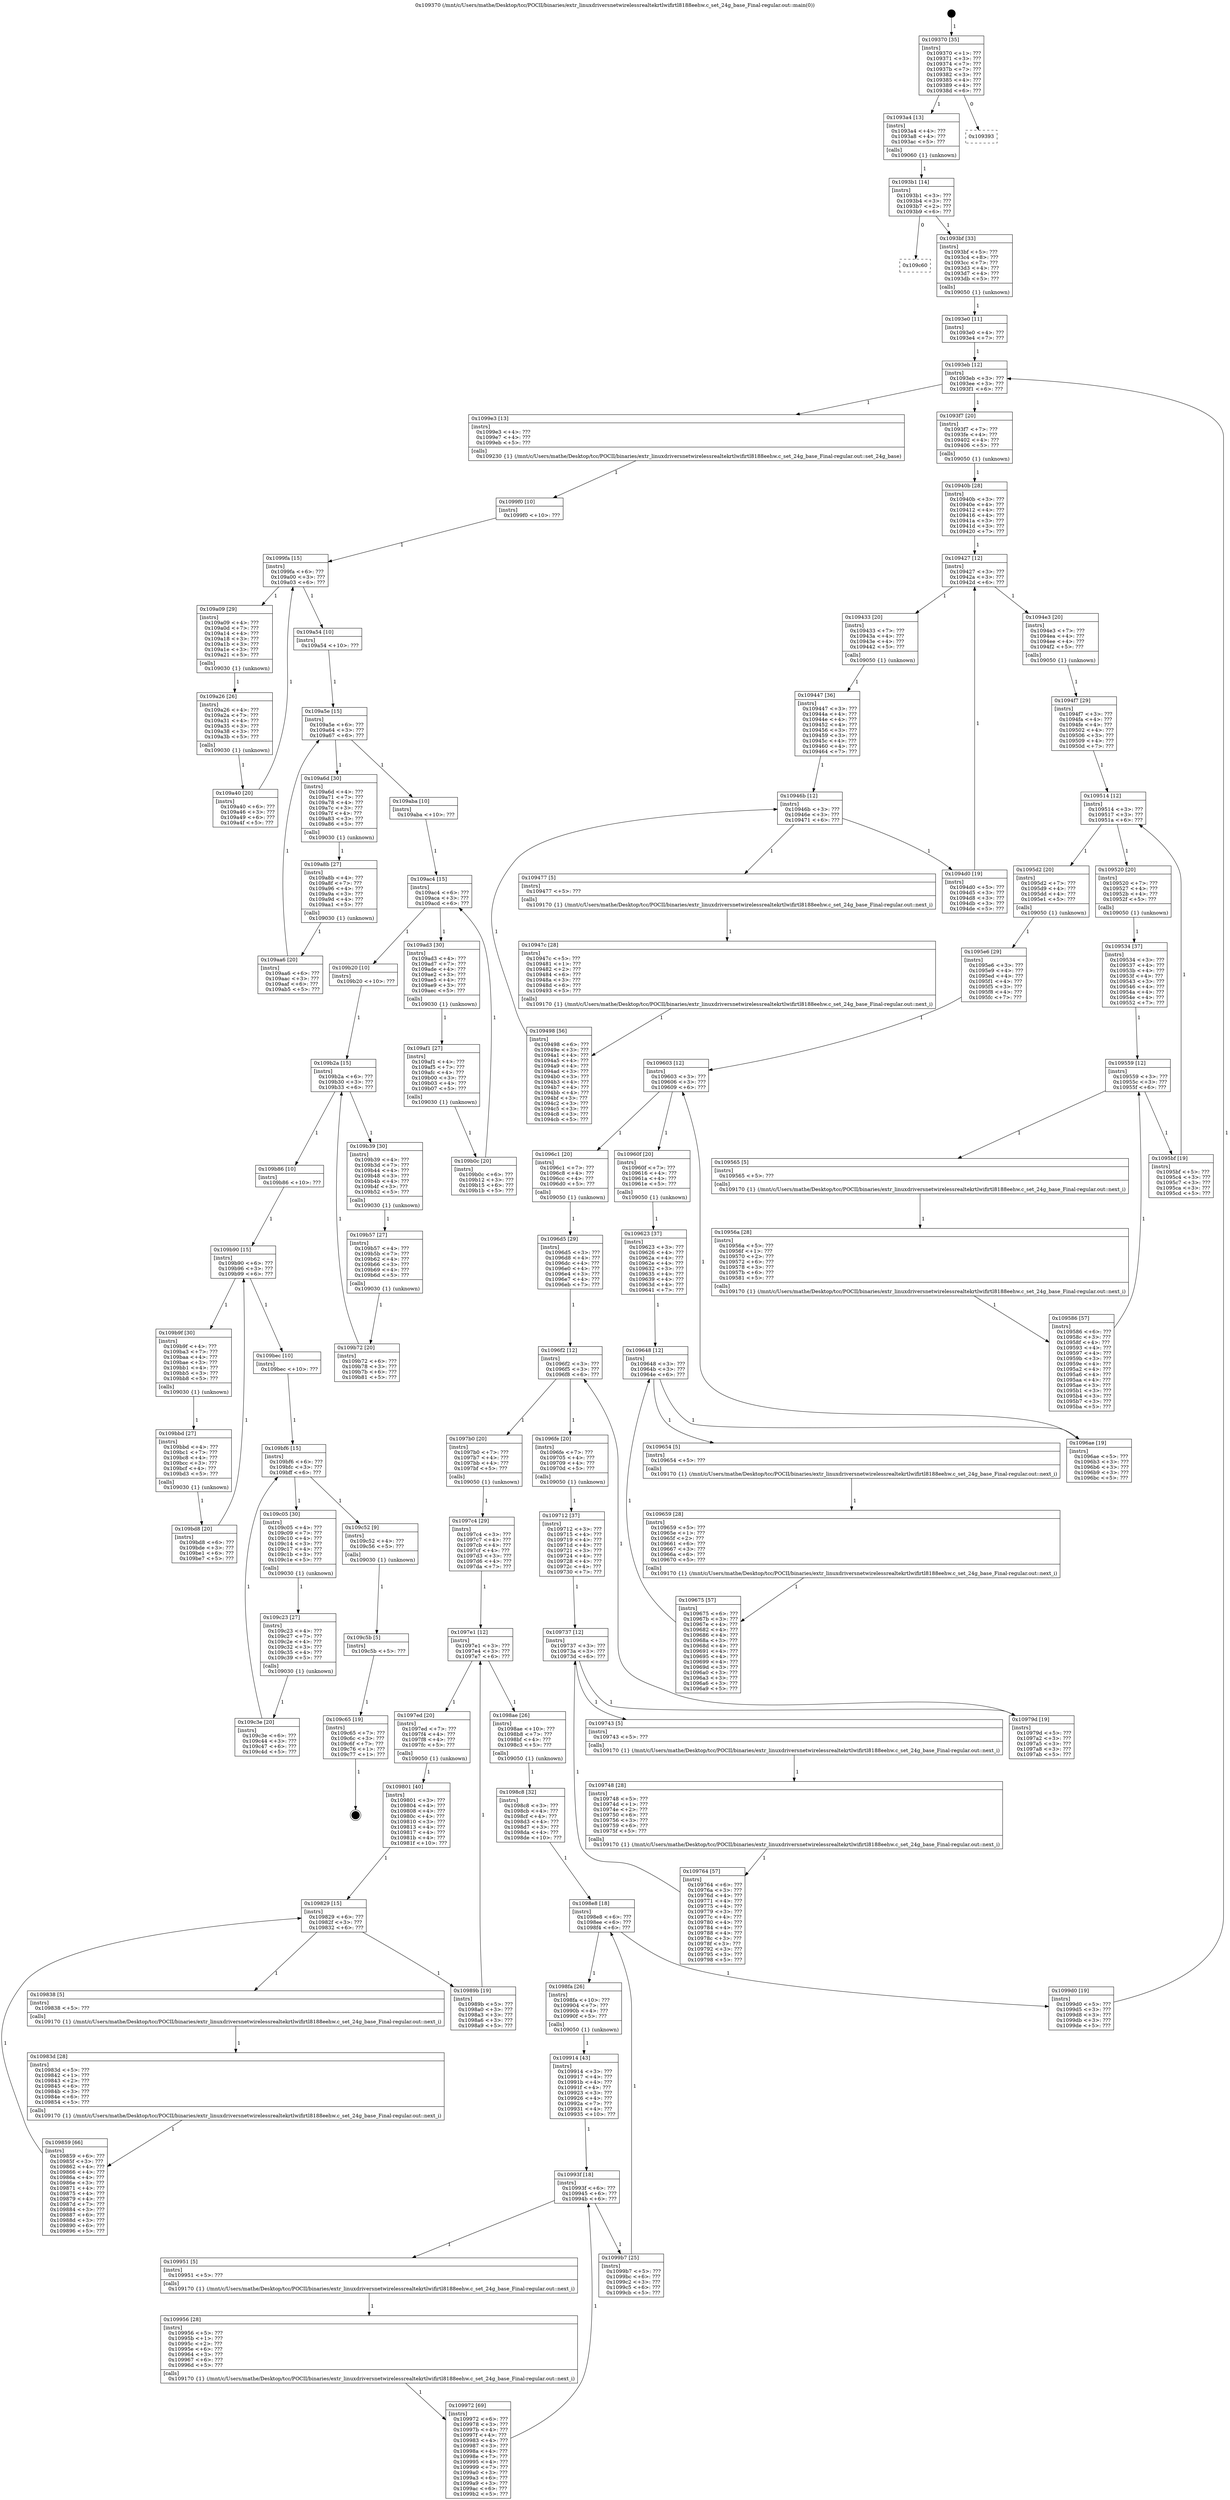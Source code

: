 digraph "0x109370" {
  label = "0x109370 (/mnt/c/Users/mathe/Desktop/tcc/POCII/binaries/extr_linuxdriversnetwirelessrealtekrtlwifirtl8188eehw.c_set_24g_base_Final-regular.out::main(0))"
  labelloc = "t"
  node[shape=record]

  Entry [label="",width=0.3,height=0.3,shape=circle,fillcolor=black,style=filled]
  "0x109370" [label="{
     0x109370 [35]\l
     | [instrs]\l
     &nbsp;&nbsp;0x109370 \<+1\>: ???\l
     &nbsp;&nbsp;0x109371 \<+3\>: ???\l
     &nbsp;&nbsp;0x109374 \<+7\>: ???\l
     &nbsp;&nbsp;0x10937b \<+7\>: ???\l
     &nbsp;&nbsp;0x109382 \<+3\>: ???\l
     &nbsp;&nbsp;0x109385 \<+4\>: ???\l
     &nbsp;&nbsp;0x109389 \<+4\>: ???\l
     &nbsp;&nbsp;0x10938d \<+6\>: ???\l
  }"]
  "0x1093a4" [label="{
     0x1093a4 [13]\l
     | [instrs]\l
     &nbsp;&nbsp;0x1093a4 \<+4\>: ???\l
     &nbsp;&nbsp;0x1093a8 \<+4\>: ???\l
     &nbsp;&nbsp;0x1093ac \<+5\>: ???\l
     | [calls]\l
     &nbsp;&nbsp;0x109060 \{1\} (unknown)\l
  }"]
  "0x109393" [label="{
     0x109393\l
  }", style=dashed]
  "0x1093b1" [label="{
     0x1093b1 [14]\l
     | [instrs]\l
     &nbsp;&nbsp;0x1093b1 \<+3\>: ???\l
     &nbsp;&nbsp;0x1093b4 \<+3\>: ???\l
     &nbsp;&nbsp;0x1093b7 \<+2\>: ???\l
     &nbsp;&nbsp;0x1093b9 \<+6\>: ???\l
  }"]
  "0x109c60" [label="{
     0x109c60\l
  }", style=dashed]
  "0x1093bf" [label="{
     0x1093bf [33]\l
     | [instrs]\l
     &nbsp;&nbsp;0x1093bf \<+5\>: ???\l
     &nbsp;&nbsp;0x1093c4 \<+8\>: ???\l
     &nbsp;&nbsp;0x1093cc \<+7\>: ???\l
     &nbsp;&nbsp;0x1093d3 \<+4\>: ???\l
     &nbsp;&nbsp;0x1093d7 \<+4\>: ???\l
     &nbsp;&nbsp;0x1093db \<+5\>: ???\l
     | [calls]\l
     &nbsp;&nbsp;0x109050 \{1\} (unknown)\l
  }"]
  Exit [label="",width=0.3,height=0.3,shape=circle,fillcolor=black,style=filled,peripheries=2]
  "0x1093eb" [label="{
     0x1093eb [12]\l
     | [instrs]\l
     &nbsp;&nbsp;0x1093eb \<+3\>: ???\l
     &nbsp;&nbsp;0x1093ee \<+3\>: ???\l
     &nbsp;&nbsp;0x1093f1 \<+6\>: ???\l
  }"]
  "0x1099e3" [label="{
     0x1099e3 [13]\l
     | [instrs]\l
     &nbsp;&nbsp;0x1099e3 \<+4\>: ???\l
     &nbsp;&nbsp;0x1099e7 \<+4\>: ???\l
     &nbsp;&nbsp;0x1099eb \<+5\>: ???\l
     | [calls]\l
     &nbsp;&nbsp;0x109230 \{1\} (/mnt/c/Users/mathe/Desktop/tcc/POCII/binaries/extr_linuxdriversnetwirelessrealtekrtlwifirtl8188eehw.c_set_24g_base_Final-regular.out::set_24g_base)\l
  }"]
  "0x1093f7" [label="{
     0x1093f7 [20]\l
     | [instrs]\l
     &nbsp;&nbsp;0x1093f7 \<+7\>: ???\l
     &nbsp;&nbsp;0x1093fe \<+4\>: ???\l
     &nbsp;&nbsp;0x109402 \<+4\>: ???\l
     &nbsp;&nbsp;0x109406 \<+5\>: ???\l
     | [calls]\l
     &nbsp;&nbsp;0x109050 \{1\} (unknown)\l
  }"]
  "0x109427" [label="{
     0x109427 [12]\l
     | [instrs]\l
     &nbsp;&nbsp;0x109427 \<+3\>: ???\l
     &nbsp;&nbsp;0x10942a \<+3\>: ???\l
     &nbsp;&nbsp;0x10942d \<+6\>: ???\l
  }"]
  "0x1094e3" [label="{
     0x1094e3 [20]\l
     | [instrs]\l
     &nbsp;&nbsp;0x1094e3 \<+7\>: ???\l
     &nbsp;&nbsp;0x1094ea \<+4\>: ???\l
     &nbsp;&nbsp;0x1094ee \<+4\>: ???\l
     &nbsp;&nbsp;0x1094f2 \<+5\>: ???\l
     | [calls]\l
     &nbsp;&nbsp;0x109050 \{1\} (unknown)\l
  }"]
  "0x109433" [label="{
     0x109433 [20]\l
     | [instrs]\l
     &nbsp;&nbsp;0x109433 \<+7\>: ???\l
     &nbsp;&nbsp;0x10943a \<+4\>: ???\l
     &nbsp;&nbsp;0x10943e \<+4\>: ???\l
     &nbsp;&nbsp;0x109442 \<+5\>: ???\l
     | [calls]\l
     &nbsp;&nbsp;0x109050 \{1\} (unknown)\l
  }"]
  "0x10946b" [label="{
     0x10946b [12]\l
     | [instrs]\l
     &nbsp;&nbsp;0x10946b \<+3\>: ???\l
     &nbsp;&nbsp;0x10946e \<+3\>: ???\l
     &nbsp;&nbsp;0x109471 \<+6\>: ???\l
  }"]
  "0x1094d0" [label="{
     0x1094d0 [19]\l
     | [instrs]\l
     &nbsp;&nbsp;0x1094d0 \<+5\>: ???\l
     &nbsp;&nbsp;0x1094d5 \<+3\>: ???\l
     &nbsp;&nbsp;0x1094d8 \<+3\>: ???\l
     &nbsp;&nbsp;0x1094db \<+3\>: ???\l
     &nbsp;&nbsp;0x1094de \<+5\>: ???\l
  }"]
  "0x109477" [label="{
     0x109477 [5]\l
     | [instrs]\l
     &nbsp;&nbsp;0x109477 \<+5\>: ???\l
     | [calls]\l
     &nbsp;&nbsp;0x109170 \{1\} (/mnt/c/Users/mathe/Desktop/tcc/POCII/binaries/extr_linuxdriversnetwirelessrealtekrtlwifirtl8188eehw.c_set_24g_base_Final-regular.out::next_i)\l
  }"]
  "0x10947c" [label="{
     0x10947c [28]\l
     | [instrs]\l
     &nbsp;&nbsp;0x10947c \<+5\>: ???\l
     &nbsp;&nbsp;0x109481 \<+1\>: ???\l
     &nbsp;&nbsp;0x109482 \<+2\>: ???\l
     &nbsp;&nbsp;0x109484 \<+6\>: ???\l
     &nbsp;&nbsp;0x10948a \<+3\>: ???\l
     &nbsp;&nbsp;0x10948d \<+6\>: ???\l
     &nbsp;&nbsp;0x109493 \<+5\>: ???\l
     | [calls]\l
     &nbsp;&nbsp;0x109170 \{1\} (/mnt/c/Users/mathe/Desktop/tcc/POCII/binaries/extr_linuxdriversnetwirelessrealtekrtlwifirtl8188eehw.c_set_24g_base_Final-regular.out::next_i)\l
  }"]
  "0x109498" [label="{
     0x109498 [56]\l
     | [instrs]\l
     &nbsp;&nbsp;0x109498 \<+6\>: ???\l
     &nbsp;&nbsp;0x10949e \<+3\>: ???\l
     &nbsp;&nbsp;0x1094a1 \<+4\>: ???\l
     &nbsp;&nbsp;0x1094a5 \<+4\>: ???\l
     &nbsp;&nbsp;0x1094a9 \<+4\>: ???\l
     &nbsp;&nbsp;0x1094ad \<+3\>: ???\l
     &nbsp;&nbsp;0x1094b0 \<+3\>: ???\l
     &nbsp;&nbsp;0x1094b3 \<+4\>: ???\l
     &nbsp;&nbsp;0x1094b7 \<+4\>: ???\l
     &nbsp;&nbsp;0x1094bb \<+4\>: ???\l
     &nbsp;&nbsp;0x1094bf \<+3\>: ???\l
     &nbsp;&nbsp;0x1094c2 \<+3\>: ???\l
     &nbsp;&nbsp;0x1094c5 \<+3\>: ???\l
     &nbsp;&nbsp;0x1094c8 \<+3\>: ???\l
     &nbsp;&nbsp;0x1094cb \<+5\>: ???\l
  }"]
  "0x109447" [label="{
     0x109447 [36]\l
     | [instrs]\l
     &nbsp;&nbsp;0x109447 \<+3\>: ???\l
     &nbsp;&nbsp;0x10944a \<+4\>: ???\l
     &nbsp;&nbsp;0x10944e \<+4\>: ???\l
     &nbsp;&nbsp;0x109452 \<+4\>: ???\l
     &nbsp;&nbsp;0x109456 \<+3\>: ???\l
     &nbsp;&nbsp;0x109459 \<+3\>: ???\l
     &nbsp;&nbsp;0x10945c \<+4\>: ???\l
     &nbsp;&nbsp;0x109460 \<+4\>: ???\l
     &nbsp;&nbsp;0x109464 \<+7\>: ???\l
  }"]
  "0x109c65" [label="{
     0x109c65 [19]\l
     | [instrs]\l
     &nbsp;&nbsp;0x109c65 \<+7\>: ???\l
     &nbsp;&nbsp;0x109c6c \<+3\>: ???\l
     &nbsp;&nbsp;0x109c6f \<+7\>: ???\l
     &nbsp;&nbsp;0x109c76 \<+1\>: ???\l
     &nbsp;&nbsp;0x109c77 \<+1\>: ???\l
  }"]
  "0x10940b" [label="{
     0x10940b [28]\l
     | [instrs]\l
     &nbsp;&nbsp;0x10940b \<+3\>: ???\l
     &nbsp;&nbsp;0x10940e \<+4\>: ???\l
     &nbsp;&nbsp;0x109412 \<+4\>: ???\l
     &nbsp;&nbsp;0x109416 \<+4\>: ???\l
     &nbsp;&nbsp;0x10941a \<+3\>: ???\l
     &nbsp;&nbsp;0x10941d \<+3\>: ???\l
     &nbsp;&nbsp;0x109420 \<+7\>: ???\l
  }"]
  "0x109514" [label="{
     0x109514 [12]\l
     | [instrs]\l
     &nbsp;&nbsp;0x109514 \<+3\>: ???\l
     &nbsp;&nbsp;0x109517 \<+3\>: ???\l
     &nbsp;&nbsp;0x10951a \<+6\>: ???\l
  }"]
  "0x1095d2" [label="{
     0x1095d2 [20]\l
     | [instrs]\l
     &nbsp;&nbsp;0x1095d2 \<+7\>: ???\l
     &nbsp;&nbsp;0x1095d9 \<+4\>: ???\l
     &nbsp;&nbsp;0x1095dd \<+4\>: ???\l
     &nbsp;&nbsp;0x1095e1 \<+5\>: ???\l
     | [calls]\l
     &nbsp;&nbsp;0x109050 \{1\} (unknown)\l
  }"]
  "0x109520" [label="{
     0x109520 [20]\l
     | [instrs]\l
     &nbsp;&nbsp;0x109520 \<+7\>: ???\l
     &nbsp;&nbsp;0x109527 \<+4\>: ???\l
     &nbsp;&nbsp;0x10952b \<+4\>: ???\l
     &nbsp;&nbsp;0x10952f \<+5\>: ???\l
     | [calls]\l
     &nbsp;&nbsp;0x109050 \{1\} (unknown)\l
  }"]
  "0x109559" [label="{
     0x109559 [12]\l
     | [instrs]\l
     &nbsp;&nbsp;0x109559 \<+3\>: ???\l
     &nbsp;&nbsp;0x10955c \<+3\>: ???\l
     &nbsp;&nbsp;0x10955f \<+6\>: ???\l
  }"]
  "0x1095bf" [label="{
     0x1095bf [19]\l
     | [instrs]\l
     &nbsp;&nbsp;0x1095bf \<+5\>: ???\l
     &nbsp;&nbsp;0x1095c4 \<+3\>: ???\l
     &nbsp;&nbsp;0x1095c7 \<+3\>: ???\l
     &nbsp;&nbsp;0x1095ca \<+3\>: ???\l
     &nbsp;&nbsp;0x1095cd \<+5\>: ???\l
  }"]
  "0x109565" [label="{
     0x109565 [5]\l
     | [instrs]\l
     &nbsp;&nbsp;0x109565 \<+5\>: ???\l
     | [calls]\l
     &nbsp;&nbsp;0x109170 \{1\} (/mnt/c/Users/mathe/Desktop/tcc/POCII/binaries/extr_linuxdriversnetwirelessrealtekrtlwifirtl8188eehw.c_set_24g_base_Final-regular.out::next_i)\l
  }"]
  "0x10956a" [label="{
     0x10956a [28]\l
     | [instrs]\l
     &nbsp;&nbsp;0x10956a \<+5\>: ???\l
     &nbsp;&nbsp;0x10956f \<+1\>: ???\l
     &nbsp;&nbsp;0x109570 \<+2\>: ???\l
     &nbsp;&nbsp;0x109572 \<+6\>: ???\l
     &nbsp;&nbsp;0x109578 \<+3\>: ???\l
     &nbsp;&nbsp;0x10957b \<+6\>: ???\l
     &nbsp;&nbsp;0x109581 \<+5\>: ???\l
     | [calls]\l
     &nbsp;&nbsp;0x109170 \{1\} (/mnt/c/Users/mathe/Desktop/tcc/POCII/binaries/extr_linuxdriversnetwirelessrealtekrtlwifirtl8188eehw.c_set_24g_base_Final-regular.out::next_i)\l
  }"]
  "0x109586" [label="{
     0x109586 [57]\l
     | [instrs]\l
     &nbsp;&nbsp;0x109586 \<+6\>: ???\l
     &nbsp;&nbsp;0x10958c \<+3\>: ???\l
     &nbsp;&nbsp;0x10958f \<+4\>: ???\l
     &nbsp;&nbsp;0x109593 \<+4\>: ???\l
     &nbsp;&nbsp;0x109597 \<+4\>: ???\l
     &nbsp;&nbsp;0x10959b \<+3\>: ???\l
     &nbsp;&nbsp;0x10959e \<+4\>: ???\l
     &nbsp;&nbsp;0x1095a2 \<+4\>: ???\l
     &nbsp;&nbsp;0x1095a6 \<+4\>: ???\l
     &nbsp;&nbsp;0x1095aa \<+4\>: ???\l
     &nbsp;&nbsp;0x1095ae \<+3\>: ???\l
     &nbsp;&nbsp;0x1095b1 \<+3\>: ???\l
     &nbsp;&nbsp;0x1095b4 \<+3\>: ???\l
     &nbsp;&nbsp;0x1095b7 \<+3\>: ???\l
     &nbsp;&nbsp;0x1095ba \<+5\>: ???\l
  }"]
  "0x109534" [label="{
     0x109534 [37]\l
     | [instrs]\l
     &nbsp;&nbsp;0x109534 \<+3\>: ???\l
     &nbsp;&nbsp;0x109537 \<+4\>: ???\l
     &nbsp;&nbsp;0x10953b \<+4\>: ???\l
     &nbsp;&nbsp;0x10953f \<+4\>: ???\l
     &nbsp;&nbsp;0x109543 \<+3\>: ???\l
     &nbsp;&nbsp;0x109546 \<+4\>: ???\l
     &nbsp;&nbsp;0x10954a \<+4\>: ???\l
     &nbsp;&nbsp;0x10954e \<+4\>: ???\l
     &nbsp;&nbsp;0x109552 \<+7\>: ???\l
  }"]
  "0x109c5b" [label="{
     0x109c5b [5]\l
     | [instrs]\l
     &nbsp;&nbsp;0x109c5b \<+5\>: ???\l
  }"]
  "0x1094f7" [label="{
     0x1094f7 [29]\l
     | [instrs]\l
     &nbsp;&nbsp;0x1094f7 \<+3\>: ???\l
     &nbsp;&nbsp;0x1094fa \<+4\>: ???\l
     &nbsp;&nbsp;0x1094fe \<+4\>: ???\l
     &nbsp;&nbsp;0x109502 \<+4\>: ???\l
     &nbsp;&nbsp;0x109506 \<+3\>: ???\l
     &nbsp;&nbsp;0x109509 \<+4\>: ???\l
     &nbsp;&nbsp;0x10950d \<+7\>: ???\l
  }"]
  "0x109603" [label="{
     0x109603 [12]\l
     | [instrs]\l
     &nbsp;&nbsp;0x109603 \<+3\>: ???\l
     &nbsp;&nbsp;0x109606 \<+3\>: ???\l
     &nbsp;&nbsp;0x109609 \<+6\>: ???\l
  }"]
  "0x1096c1" [label="{
     0x1096c1 [20]\l
     | [instrs]\l
     &nbsp;&nbsp;0x1096c1 \<+7\>: ???\l
     &nbsp;&nbsp;0x1096c8 \<+4\>: ???\l
     &nbsp;&nbsp;0x1096cc \<+4\>: ???\l
     &nbsp;&nbsp;0x1096d0 \<+5\>: ???\l
     | [calls]\l
     &nbsp;&nbsp;0x109050 \{1\} (unknown)\l
  }"]
  "0x10960f" [label="{
     0x10960f [20]\l
     | [instrs]\l
     &nbsp;&nbsp;0x10960f \<+7\>: ???\l
     &nbsp;&nbsp;0x109616 \<+4\>: ???\l
     &nbsp;&nbsp;0x10961a \<+4\>: ???\l
     &nbsp;&nbsp;0x10961e \<+5\>: ???\l
     | [calls]\l
     &nbsp;&nbsp;0x109050 \{1\} (unknown)\l
  }"]
  "0x109648" [label="{
     0x109648 [12]\l
     | [instrs]\l
     &nbsp;&nbsp;0x109648 \<+3\>: ???\l
     &nbsp;&nbsp;0x10964b \<+3\>: ???\l
     &nbsp;&nbsp;0x10964e \<+6\>: ???\l
  }"]
  "0x1096ae" [label="{
     0x1096ae [19]\l
     | [instrs]\l
     &nbsp;&nbsp;0x1096ae \<+5\>: ???\l
     &nbsp;&nbsp;0x1096b3 \<+3\>: ???\l
     &nbsp;&nbsp;0x1096b6 \<+3\>: ???\l
     &nbsp;&nbsp;0x1096b9 \<+3\>: ???\l
     &nbsp;&nbsp;0x1096bc \<+5\>: ???\l
  }"]
  "0x109654" [label="{
     0x109654 [5]\l
     | [instrs]\l
     &nbsp;&nbsp;0x109654 \<+5\>: ???\l
     | [calls]\l
     &nbsp;&nbsp;0x109170 \{1\} (/mnt/c/Users/mathe/Desktop/tcc/POCII/binaries/extr_linuxdriversnetwirelessrealtekrtlwifirtl8188eehw.c_set_24g_base_Final-regular.out::next_i)\l
  }"]
  "0x109659" [label="{
     0x109659 [28]\l
     | [instrs]\l
     &nbsp;&nbsp;0x109659 \<+5\>: ???\l
     &nbsp;&nbsp;0x10965e \<+1\>: ???\l
     &nbsp;&nbsp;0x10965f \<+2\>: ???\l
     &nbsp;&nbsp;0x109661 \<+6\>: ???\l
     &nbsp;&nbsp;0x109667 \<+3\>: ???\l
     &nbsp;&nbsp;0x10966a \<+6\>: ???\l
     &nbsp;&nbsp;0x109670 \<+5\>: ???\l
     | [calls]\l
     &nbsp;&nbsp;0x109170 \{1\} (/mnt/c/Users/mathe/Desktop/tcc/POCII/binaries/extr_linuxdriversnetwirelessrealtekrtlwifirtl8188eehw.c_set_24g_base_Final-regular.out::next_i)\l
  }"]
  "0x109675" [label="{
     0x109675 [57]\l
     | [instrs]\l
     &nbsp;&nbsp;0x109675 \<+6\>: ???\l
     &nbsp;&nbsp;0x10967b \<+3\>: ???\l
     &nbsp;&nbsp;0x10967e \<+4\>: ???\l
     &nbsp;&nbsp;0x109682 \<+4\>: ???\l
     &nbsp;&nbsp;0x109686 \<+4\>: ???\l
     &nbsp;&nbsp;0x10968a \<+3\>: ???\l
     &nbsp;&nbsp;0x10968d \<+4\>: ???\l
     &nbsp;&nbsp;0x109691 \<+4\>: ???\l
     &nbsp;&nbsp;0x109695 \<+4\>: ???\l
     &nbsp;&nbsp;0x109699 \<+4\>: ???\l
     &nbsp;&nbsp;0x10969d \<+3\>: ???\l
     &nbsp;&nbsp;0x1096a0 \<+3\>: ???\l
     &nbsp;&nbsp;0x1096a3 \<+3\>: ???\l
     &nbsp;&nbsp;0x1096a6 \<+3\>: ???\l
     &nbsp;&nbsp;0x1096a9 \<+5\>: ???\l
  }"]
  "0x109623" [label="{
     0x109623 [37]\l
     | [instrs]\l
     &nbsp;&nbsp;0x109623 \<+3\>: ???\l
     &nbsp;&nbsp;0x109626 \<+4\>: ???\l
     &nbsp;&nbsp;0x10962a \<+4\>: ???\l
     &nbsp;&nbsp;0x10962e \<+4\>: ???\l
     &nbsp;&nbsp;0x109632 \<+3\>: ???\l
     &nbsp;&nbsp;0x109635 \<+4\>: ???\l
     &nbsp;&nbsp;0x109639 \<+4\>: ???\l
     &nbsp;&nbsp;0x10963d \<+4\>: ???\l
     &nbsp;&nbsp;0x109641 \<+7\>: ???\l
  }"]
  "0x109bec" [label="{
     0x109bec [10]\l
     | [instrs]\l
     &nbsp;&nbsp;0x109bec \<+10\>: ???\l
  }"]
  "0x1095e6" [label="{
     0x1095e6 [29]\l
     | [instrs]\l
     &nbsp;&nbsp;0x1095e6 \<+3\>: ???\l
     &nbsp;&nbsp;0x1095e9 \<+4\>: ???\l
     &nbsp;&nbsp;0x1095ed \<+4\>: ???\l
     &nbsp;&nbsp;0x1095f1 \<+4\>: ???\l
     &nbsp;&nbsp;0x1095f5 \<+3\>: ???\l
     &nbsp;&nbsp;0x1095f8 \<+4\>: ???\l
     &nbsp;&nbsp;0x1095fc \<+7\>: ???\l
  }"]
  "0x1096f2" [label="{
     0x1096f2 [12]\l
     | [instrs]\l
     &nbsp;&nbsp;0x1096f2 \<+3\>: ???\l
     &nbsp;&nbsp;0x1096f5 \<+3\>: ???\l
     &nbsp;&nbsp;0x1096f8 \<+6\>: ???\l
  }"]
  "0x1097b0" [label="{
     0x1097b0 [20]\l
     | [instrs]\l
     &nbsp;&nbsp;0x1097b0 \<+7\>: ???\l
     &nbsp;&nbsp;0x1097b7 \<+4\>: ???\l
     &nbsp;&nbsp;0x1097bb \<+4\>: ???\l
     &nbsp;&nbsp;0x1097bf \<+5\>: ???\l
     | [calls]\l
     &nbsp;&nbsp;0x109050 \{1\} (unknown)\l
  }"]
  "0x1096fe" [label="{
     0x1096fe [20]\l
     | [instrs]\l
     &nbsp;&nbsp;0x1096fe \<+7\>: ???\l
     &nbsp;&nbsp;0x109705 \<+4\>: ???\l
     &nbsp;&nbsp;0x109709 \<+4\>: ???\l
     &nbsp;&nbsp;0x10970d \<+5\>: ???\l
     | [calls]\l
     &nbsp;&nbsp;0x109050 \{1\} (unknown)\l
  }"]
  "0x109737" [label="{
     0x109737 [12]\l
     | [instrs]\l
     &nbsp;&nbsp;0x109737 \<+3\>: ???\l
     &nbsp;&nbsp;0x10973a \<+3\>: ???\l
     &nbsp;&nbsp;0x10973d \<+6\>: ???\l
  }"]
  "0x10979d" [label="{
     0x10979d [19]\l
     | [instrs]\l
     &nbsp;&nbsp;0x10979d \<+5\>: ???\l
     &nbsp;&nbsp;0x1097a2 \<+3\>: ???\l
     &nbsp;&nbsp;0x1097a5 \<+3\>: ???\l
     &nbsp;&nbsp;0x1097a8 \<+3\>: ???\l
     &nbsp;&nbsp;0x1097ab \<+5\>: ???\l
  }"]
  "0x109743" [label="{
     0x109743 [5]\l
     | [instrs]\l
     &nbsp;&nbsp;0x109743 \<+5\>: ???\l
     | [calls]\l
     &nbsp;&nbsp;0x109170 \{1\} (/mnt/c/Users/mathe/Desktop/tcc/POCII/binaries/extr_linuxdriversnetwirelessrealtekrtlwifirtl8188eehw.c_set_24g_base_Final-regular.out::next_i)\l
  }"]
  "0x109748" [label="{
     0x109748 [28]\l
     | [instrs]\l
     &nbsp;&nbsp;0x109748 \<+5\>: ???\l
     &nbsp;&nbsp;0x10974d \<+1\>: ???\l
     &nbsp;&nbsp;0x10974e \<+2\>: ???\l
     &nbsp;&nbsp;0x109750 \<+6\>: ???\l
     &nbsp;&nbsp;0x109756 \<+3\>: ???\l
     &nbsp;&nbsp;0x109759 \<+6\>: ???\l
     &nbsp;&nbsp;0x10975f \<+5\>: ???\l
     | [calls]\l
     &nbsp;&nbsp;0x109170 \{1\} (/mnt/c/Users/mathe/Desktop/tcc/POCII/binaries/extr_linuxdriversnetwirelessrealtekrtlwifirtl8188eehw.c_set_24g_base_Final-regular.out::next_i)\l
  }"]
  "0x109764" [label="{
     0x109764 [57]\l
     | [instrs]\l
     &nbsp;&nbsp;0x109764 \<+6\>: ???\l
     &nbsp;&nbsp;0x10976a \<+3\>: ???\l
     &nbsp;&nbsp;0x10976d \<+4\>: ???\l
     &nbsp;&nbsp;0x109771 \<+4\>: ???\l
     &nbsp;&nbsp;0x109775 \<+4\>: ???\l
     &nbsp;&nbsp;0x109779 \<+3\>: ???\l
     &nbsp;&nbsp;0x10977c \<+4\>: ???\l
     &nbsp;&nbsp;0x109780 \<+4\>: ???\l
     &nbsp;&nbsp;0x109784 \<+4\>: ???\l
     &nbsp;&nbsp;0x109788 \<+4\>: ???\l
     &nbsp;&nbsp;0x10978c \<+3\>: ???\l
     &nbsp;&nbsp;0x10978f \<+3\>: ???\l
     &nbsp;&nbsp;0x109792 \<+3\>: ???\l
     &nbsp;&nbsp;0x109795 \<+3\>: ???\l
     &nbsp;&nbsp;0x109798 \<+5\>: ???\l
  }"]
  "0x109712" [label="{
     0x109712 [37]\l
     | [instrs]\l
     &nbsp;&nbsp;0x109712 \<+3\>: ???\l
     &nbsp;&nbsp;0x109715 \<+4\>: ???\l
     &nbsp;&nbsp;0x109719 \<+4\>: ???\l
     &nbsp;&nbsp;0x10971d \<+4\>: ???\l
     &nbsp;&nbsp;0x109721 \<+3\>: ???\l
     &nbsp;&nbsp;0x109724 \<+4\>: ???\l
     &nbsp;&nbsp;0x109728 \<+4\>: ???\l
     &nbsp;&nbsp;0x10972c \<+4\>: ???\l
     &nbsp;&nbsp;0x109730 \<+7\>: ???\l
  }"]
  "0x109c3e" [label="{
     0x109c3e [20]\l
     | [instrs]\l
     &nbsp;&nbsp;0x109c3e \<+6\>: ???\l
     &nbsp;&nbsp;0x109c44 \<+3\>: ???\l
     &nbsp;&nbsp;0x109c47 \<+6\>: ???\l
     &nbsp;&nbsp;0x109c4d \<+5\>: ???\l
  }"]
  "0x1096d5" [label="{
     0x1096d5 [29]\l
     | [instrs]\l
     &nbsp;&nbsp;0x1096d5 \<+3\>: ???\l
     &nbsp;&nbsp;0x1096d8 \<+4\>: ???\l
     &nbsp;&nbsp;0x1096dc \<+4\>: ???\l
     &nbsp;&nbsp;0x1096e0 \<+4\>: ???\l
     &nbsp;&nbsp;0x1096e4 \<+3\>: ???\l
     &nbsp;&nbsp;0x1096e7 \<+4\>: ???\l
     &nbsp;&nbsp;0x1096eb \<+7\>: ???\l
  }"]
  "0x1097e1" [label="{
     0x1097e1 [12]\l
     | [instrs]\l
     &nbsp;&nbsp;0x1097e1 \<+3\>: ???\l
     &nbsp;&nbsp;0x1097e4 \<+3\>: ???\l
     &nbsp;&nbsp;0x1097e7 \<+6\>: ???\l
  }"]
  "0x1098ae" [label="{
     0x1098ae [26]\l
     | [instrs]\l
     &nbsp;&nbsp;0x1098ae \<+10\>: ???\l
     &nbsp;&nbsp;0x1098b8 \<+7\>: ???\l
     &nbsp;&nbsp;0x1098bf \<+4\>: ???\l
     &nbsp;&nbsp;0x1098c3 \<+5\>: ???\l
     | [calls]\l
     &nbsp;&nbsp;0x109050 \{1\} (unknown)\l
  }"]
  "0x1097ed" [label="{
     0x1097ed [20]\l
     | [instrs]\l
     &nbsp;&nbsp;0x1097ed \<+7\>: ???\l
     &nbsp;&nbsp;0x1097f4 \<+4\>: ???\l
     &nbsp;&nbsp;0x1097f8 \<+4\>: ???\l
     &nbsp;&nbsp;0x1097fc \<+5\>: ???\l
     | [calls]\l
     &nbsp;&nbsp;0x109050 \{1\} (unknown)\l
  }"]
  "0x109829" [label="{
     0x109829 [15]\l
     | [instrs]\l
     &nbsp;&nbsp;0x109829 \<+6\>: ???\l
     &nbsp;&nbsp;0x10982f \<+3\>: ???\l
     &nbsp;&nbsp;0x109832 \<+6\>: ???\l
  }"]
  "0x10989b" [label="{
     0x10989b [19]\l
     | [instrs]\l
     &nbsp;&nbsp;0x10989b \<+5\>: ???\l
     &nbsp;&nbsp;0x1098a0 \<+3\>: ???\l
     &nbsp;&nbsp;0x1098a3 \<+3\>: ???\l
     &nbsp;&nbsp;0x1098a6 \<+3\>: ???\l
     &nbsp;&nbsp;0x1098a9 \<+5\>: ???\l
  }"]
  "0x109838" [label="{
     0x109838 [5]\l
     | [instrs]\l
     &nbsp;&nbsp;0x109838 \<+5\>: ???\l
     | [calls]\l
     &nbsp;&nbsp;0x109170 \{1\} (/mnt/c/Users/mathe/Desktop/tcc/POCII/binaries/extr_linuxdriversnetwirelessrealtekrtlwifirtl8188eehw.c_set_24g_base_Final-regular.out::next_i)\l
  }"]
  "0x10983d" [label="{
     0x10983d [28]\l
     | [instrs]\l
     &nbsp;&nbsp;0x10983d \<+5\>: ???\l
     &nbsp;&nbsp;0x109842 \<+1\>: ???\l
     &nbsp;&nbsp;0x109843 \<+2\>: ???\l
     &nbsp;&nbsp;0x109845 \<+6\>: ???\l
     &nbsp;&nbsp;0x10984b \<+3\>: ???\l
     &nbsp;&nbsp;0x10984e \<+6\>: ???\l
     &nbsp;&nbsp;0x109854 \<+5\>: ???\l
     | [calls]\l
     &nbsp;&nbsp;0x109170 \{1\} (/mnt/c/Users/mathe/Desktop/tcc/POCII/binaries/extr_linuxdriversnetwirelessrealtekrtlwifirtl8188eehw.c_set_24g_base_Final-regular.out::next_i)\l
  }"]
  "0x109859" [label="{
     0x109859 [66]\l
     | [instrs]\l
     &nbsp;&nbsp;0x109859 \<+6\>: ???\l
     &nbsp;&nbsp;0x10985f \<+3\>: ???\l
     &nbsp;&nbsp;0x109862 \<+4\>: ???\l
     &nbsp;&nbsp;0x109866 \<+4\>: ???\l
     &nbsp;&nbsp;0x10986a \<+4\>: ???\l
     &nbsp;&nbsp;0x10986e \<+3\>: ???\l
     &nbsp;&nbsp;0x109871 \<+4\>: ???\l
     &nbsp;&nbsp;0x109875 \<+4\>: ???\l
     &nbsp;&nbsp;0x109879 \<+4\>: ???\l
     &nbsp;&nbsp;0x10987d \<+7\>: ???\l
     &nbsp;&nbsp;0x109884 \<+3\>: ???\l
     &nbsp;&nbsp;0x109887 \<+6\>: ???\l
     &nbsp;&nbsp;0x10988d \<+3\>: ???\l
     &nbsp;&nbsp;0x109890 \<+6\>: ???\l
     &nbsp;&nbsp;0x109896 \<+5\>: ???\l
  }"]
  "0x109801" [label="{
     0x109801 [40]\l
     | [instrs]\l
     &nbsp;&nbsp;0x109801 \<+3\>: ???\l
     &nbsp;&nbsp;0x109804 \<+4\>: ???\l
     &nbsp;&nbsp;0x109808 \<+4\>: ???\l
     &nbsp;&nbsp;0x10980c \<+4\>: ???\l
     &nbsp;&nbsp;0x109810 \<+3\>: ???\l
     &nbsp;&nbsp;0x109813 \<+4\>: ???\l
     &nbsp;&nbsp;0x109817 \<+4\>: ???\l
     &nbsp;&nbsp;0x10981b \<+4\>: ???\l
     &nbsp;&nbsp;0x10981f \<+10\>: ???\l
  }"]
  "0x109c23" [label="{
     0x109c23 [27]\l
     | [instrs]\l
     &nbsp;&nbsp;0x109c23 \<+4\>: ???\l
     &nbsp;&nbsp;0x109c27 \<+7\>: ???\l
     &nbsp;&nbsp;0x109c2e \<+4\>: ???\l
     &nbsp;&nbsp;0x109c32 \<+3\>: ???\l
     &nbsp;&nbsp;0x109c35 \<+4\>: ???\l
     &nbsp;&nbsp;0x109c39 \<+5\>: ???\l
     | [calls]\l
     &nbsp;&nbsp;0x109030 \{1\} (unknown)\l
  }"]
  "0x1097c4" [label="{
     0x1097c4 [29]\l
     | [instrs]\l
     &nbsp;&nbsp;0x1097c4 \<+3\>: ???\l
     &nbsp;&nbsp;0x1097c7 \<+4\>: ???\l
     &nbsp;&nbsp;0x1097cb \<+4\>: ???\l
     &nbsp;&nbsp;0x1097cf \<+4\>: ???\l
     &nbsp;&nbsp;0x1097d3 \<+3\>: ???\l
     &nbsp;&nbsp;0x1097d6 \<+4\>: ???\l
     &nbsp;&nbsp;0x1097da \<+7\>: ???\l
  }"]
  "0x1098e8" [label="{
     0x1098e8 [18]\l
     | [instrs]\l
     &nbsp;&nbsp;0x1098e8 \<+6\>: ???\l
     &nbsp;&nbsp;0x1098ee \<+6\>: ???\l
     &nbsp;&nbsp;0x1098f4 \<+6\>: ???\l
  }"]
  "0x1099d0" [label="{
     0x1099d0 [19]\l
     | [instrs]\l
     &nbsp;&nbsp;0x1099d0 \<+5\>: ???\l
     &nbsp;&nbsp;0x1099d5 \<+3\>: ???\l
     &nbsp;&nbsp;0x1099d8 \<+3\>: ???\l
     &nbsp;&nbsp;0x1099db \<+3\>: ???\l
     &nbsp;&nbsp;0x1099de \<+5\>: ???\l
  }"]
  "0x1098fa" [label="{
     0x1098fa [26]\l
     | [instrs]\l
     &nbsp;&nbsp;0x1098fa \<+10\>: ???\l
     &nbsp;&nbsp;0x109904 \<+7\>: ???\l
     &nbsp;&nbsp;0x10990b \<+4\>: ???\l
     &nbsp;&nbsp;0x10990f \<+5\>: ???\l
     | [calls]\l
     &nbsp;&nbsp;0x109050 \{1\} (unknown)\l
  }"]
  "0x10993f" [label="{
     0x10993f [18]\l
     | [instrs]\l
     &nbsp;&nbsp;0x10993f \<+6\>: ???\l
     &nbsp;&nbsp;0x109945 \<+6\>: ???\l
     &nbsp;&nbsp;0x10994b \<+6\>: ???\l
  }"]
  "0x1099b7" [label="{
     0x1099b7 [25]\l
     | [instrs]\l
     &nbsp;&nbsp;0x1099b7 \<+5\>: ???\l
     &nbsp;&nbsp;0x1099bc \<+6\>: ???\l
     &nbsp;&nbsp;0x1099c2 \<+3\>: ???\l
     &nbsp;&nbsp;0x1099c5 \<+6\>: ???\l
     &nbsp;&nbsp;0x1099cb \<+5\>: ???\l
  }"]
  "0x109951" [label="{
     0x109951 [5]\l
     | [instrs]\l
     &nbsp;&nbsp;0x109951 \<+5\>: ???\l
     | [calls]\l
     &nbsp;&nbsp;0x109170 \{1\} (/mnt/c/Users/mathe/Desktop/tcc/POCII/binaries/extr_linuxdriversnetwirelessrealtekrtlwifirtl8188eehw.c_set_24g_base_Final-regular.out::next_i)\l
  }"]
  "0x109956" [label="{
     0x109956 [28]\l
     | [instrs]\l
     &nbsp;&nbsp;0x109956 \<+5\>: ???\l
     &nbsp;&nbsp;0x10995b \<+1\>: ???\l
     &nbsp;&nbsp;0x10995c \<+2\>: ???\l
     &nbsp;&nbsp;0x10995e \<+6\>: ???\l
     &nbsp;&nbsp;0x109964 \<+3\>: ???\l
     &nbsp;&nbsp;0x109967 \<+6\>: ???\l
     &nbsp;&nbsp;0x10996d \<+5\>: ???\l
     | [calls]\l
     &nbsp;&nbsp;0x109170 \{1\} (/mnt/c/Users/mathe/Desktop/tcc/POCII/binaries/extr_linuxdriversnetwirelessrealtekrtlwifirtl8188eehw.c_set_24g_base_Final-regular.out::next_i)\l
  }"]
  "0x109972" [label="{
     0x109972 [69]\l
     | [instrs]\l
     &nbsp;&nbsp;0x109972 \<+6\>: ???\l
     &nbsp;&nbsp;0x109978 \<+3\>: ???\l
     &nbsp;&nbsp;0x10997b \<+4\>: ???\l
     &nbsp;&nbsp;0x10997f \<+4\>: ???\l
     &nbsp;&nbsp;0x109983 \<+4\>: ???\l
     &nbsp;&nbsp;0x109987 \<+3\>: ???\l
     &nbsp;&nbsp;0x10998a \<+4\>: ???\l
     &nbsp;&nbsp;0x10998e \<+7\>: ???\l
     &nbsp;&nbsp;0x109995 \<+4\>: ???\l
     &nbsp;&nbsp;0x109999 \<+7\>: ???\l
     &nbsp;&nbsp;0x1099a0 \<+3\>: ???\l
     &nbsp;&nbsp;0x1099a3 \<+6\>: ???\l
     &nbsp;&nbsp;0x1099a9 \<+3\>: ???\l
     &nbsp;&nbsp;0x1099ac \<+6\>: ???\l
     &nbsp;&nbsp;0x1099b2 \<+5\>: ???\l
  }"]
  "0x109914" [label="{
     0x109914 [43]\l
     | [instrs]\l
     &nbsp;&nbsp;0x109914 \<+3\>: ???\l
     &nbsp;&nbsp;0x109917 \<+4\>: ???\l
     &nbsp;&nbsp;0x10991b \<+4\>: ???\l
     &nbsp;&nbsp;0x10991f \<+4\>: ???\l
     &nbsp;&nbsp;0x109923 \<+3\>: ???\l
     &nbsp;&nbsp;0x109926 \<+4\>: ???\l
     &nbsp;&nbsp;0x10992a \<+7\>: ???\l
     &nbsp;&nbsp;0x109931 \<+4\>: ???\l
     &nbsp;&nbsp;0x109935 \<+10\>: ???\l
  }"]
  "0x109c05" [label="{
     0x109c05 [30]\l
     | [instrs]\l
     &nbsp;&nbsp;0x109c05 \<+4\>: ???\l
     &nbsp;&nbsp;0x109c09 \<+7\>: ???\l
     &nbsp;&nbsp;0x109c10 \<+4\>: ???\l
     &nbsp;&nbsp;0x109c14 \<+3\>: ???\l
     &nbsp;&nbsp;0x109c17 \<+4\>: ???\l
     &nbsp;&nbsp;0x109c1b \<+3\>: ???\l
     &nbsp;&nbsp;0x109c1e \<+5\>: ???\l
     | [calls]\l
     &nbsp;&nbsp;0x109030 \{1\} (unknown)\l
  }"]
  "0x1098c8" [label="{
     0x1098c8 [32]\l
     | [instrs]\l
     &nbsp;&nbsp;0x1098c8 \<+3\>: ???\l
     &nbsp;&nbsp;0x1098cb \<+4\>: ???\l
     &nbsp;&nbsp;0x1098cf \<+4\>: ???\l
     &nbsp;&nbsp;0x1098d3 \<+4\>: ???\l
     &nbsp;&nbsp;0x1098d7 \<+3\>: ???\l
     &nbsp;&nbsp;0x1098da \<+4\>: ???\l
     &nbsp;&nbsp;0x1098de \<+10\>: ???\l
  }"]
  "0x109c52" [label="{
     0x109c52 [9]\l
     | [instrs]\l
     &nbsp;&nbsp;0x109c52 \<+4\>: ???\l
     &nbsp;&nbsp;0x109c56 \<+5\>: ???\l
     | [calls]\l
     &nbsp;&nbsp;0x109030 \{1\} (unknown)\l
  }"]
  "0x1093e0" [label="{
     0x1093e0 [11]\l
     | [instrs]\l
     &nbsp;&nbsp;0x1093e0 \<+4\>: ???\l
     &nbsp;&nbsp;0x1093e4 \<+7\>: ???\l
  }"]
  "0x1099fa" [label="{
     0x1099fa [15]\l
     | [instrs]\l
     &nbsp;&nbsp;0x1099fa \<+6\>: ???\l
     &nbsp;&nbsp;0x109a00 \<+3\>: ???\l
     &nbsp;&nbsp;0x109a03 \<+6\>: ???\l
  }"]
  "0x109a5e" [label="{
     0x109a5e [15]\l
     | [instrs]\l
     &nbsp;&nbsp;0x109a5e \<+6\>: ???\l
     &nbsp;&nbsp;0x109a64 \<+3\>: ???\l
     &nbsp;&nbsp;0x109a67 \<+6\>: ???\l
  }"]
  "0x109a09" [label="{
     0x109a09 [29]\l
     | [instrs]\l
     &nbsp;&nbsp;0x109a09 \<+4\>: ???\l
     &nbsp;&nbsp;0x109a0d \<+7\>: ???\l
     &nbsp;&nbsp;0x109a14 \<+4\>: ???\l
     &nbsp;&nbsp;0x109a18 \<+3\>: ???\l
     &nbsp;&nbsp;0x109a1b \<+3\>: ???\l
     &nbsp;&nbsp;0x109a1e \<+3\>: ???\l
     &nbsp;&nbsp;0x109a21 \<+5\>: ???\l
     | [calls]\l
     &nbsp;&nbsp;0x109030 \{1\} (unknown)\l
  }"]
  "0x109a26" [label="{
     0x109a26 [26]\l
     | [instrs]\l
     &nbsp;&nbsp;0x109a26 \<+4\>: ???\l
     &nbsp;&nbsp;0x109a2a \<+7\>: ???\l
     &nbsp;&nbsp;0x109a31 \<+4\>: ???\l
     &nbsp;&nbsp;0x109a35 \<+3\>: ???\l
     &nbsp;&nbsp;0x109a38 \<+3\>: ???\l
     &nbsp;&nbsp;0x109a3b \<+5\>: ???\l
     | [calls]\l
     &nbsp;&nbsp;0x109030 \{1\} (unknown)\l
  }"]
  "0x109a40" [label="{
     0x109a40 [20]\l
     | [instrs]\l
     &nbsp;&nbsp;0x109a40 \<+6\>: ???\l
     &nbsp;&nbsp;0x109a46 \<+3\>: ???\l
     &nbsp;&nbsp;0x109a49 \<+6\>: ???\l
     &nbsp;&nbsp;0x109a4f \<+5\>: ???\l
  }"]
  "0x1099f0" [label="{
     0x1099f0 [10]\l
     | [instrs]\l
     &nbsp;&nbsp;0x1099f0 \<+10\>: ???\l
  }"]
  "0x109ac4" [label="{
     0x109ac4 [15]\l
     | [instrs]\l
     &nbsp;&nbsp;0x109ac4 \<+6\>: ???\l
     &nbsp;&nbsp;0x109aca \<+3\>: ???\l
     &nbsp;&nbsp;0x109acd \<+6\>: ???\l
  }"]
  "0x109a6d" [label="{
     0x109a6d [30]\l
     | [instrs]\l
     &nbsp;&nbsp;0x109a6d \<+4\>: ???\l
     &nbsp;&nbsp;0x109a71 \<+7\>: ???\l
     &nbsp;&nbsp;0x109a78 \<+4\>: ???\l
     &nbsp;&nbsp;0x109a7c \<+3\>: ???\l
     &nbsp;&nbsp;0x109a7f \<+4\>: ???\l
     &nbsp;&nbsp;0x109a83 \<+3\>: ???\l
     &nbsp;&nbsp;0x109a86 \<+5\>: ???\l
     | [calls]\l
     &nbsp;&nbsp;0x109030 \{1\} (unknown)\l
  }"]
  "0x109a8b" [label="{
     0x109a8b [27]\l
     | [instrs]\l
     &nbsp;&nbsp;0x109a8b \<+4\>: ???\l
     &nbsp;&nbsp;0x109a8f \<+7\>: ???\l
     &nbsp;&nbsp;0x109a96 \<+4\>: ???\l
     &nbsp;&nbsp;0x109a9a \<+3\>: ???\l
     &nbsp;&nbsp;0x109a9d \<+4\>: ???\l
     &nbsp;&nbsp;0x109aa1 \<+5\>: ???\l
     | [calls]\l
     &nbsp;&nbsp;0x109030 \{1\} (unknown)\l
  }"]
  "0x109aa6" [label="{
     0x109aa6 [20]\l
     | [instrs]\l
     &nbsp;&nbsp;0x109aa6 \<+6\>: ???\l
     &nbsp;&nbsp;0x109aac \<+3\>: ???\l
     &nbsp;&nbsp;0x109aaf \<+6\>: ???\l
     &nbsp;&nbsp;0x109ab5 \<+5\>: ???\l
  }"]
  "0x109a54" [label="{
     0x109a54 [10]\l
     | [instrs]\l
     &nbsp;&nbsp;0x109a54 \<+10\>: ???\l
  }"]
  "0x109b2a" [label="{
     0x109b2a [15]\l
     | [instrs]\l
     &nbsp;&nbsp;0x109b2a \<+6\>: ???\l
     &nbsp;&nbsp;0x109b30 \<+3\>: ???\l
     &nbsp;&nbsp;0x109b33 \<+6\>: ???\l
  }"]
  "0x109ad3" [label="{
     0x109ad3 [30]\l
     | [instrs]\l
     &nbsp;&nbsp;0x109ad3 \<+4\>: ???\l
     &nbsp;&nbsp;0x109ad7 \<+7\>: ???\l
     &nbsp;&nbsp;0x109ade \<+4\>: ???\l
     &nbsp;&nbsp;0x109ae2 \<+3\>: ???\l
     &nbsp;&nbsp;0x109ae5 \<+4\>: ???\l
     &nbsp;&nbsp;0x109ae9 \<+3\>: ???\l
     &nbsp;&nbsp;0x109aec \<+5\>: ???\l
     | [calls]\l
     &nbsp;&nbsp;0x109030 \{1\} (unknown)\l
  }"]
  "0x109af1" [label="{
     0x109af1 [27]\l
     | [instrs]\l
     &nbsp;&nbsp;0x109af1 \<+4\>: ???\l
     &nbsp;&nbsp;0x109af5 \<+7\>: ???\l
     &nbsp;&nbsp;0x109afc \<+4\>: ???\l
     &nbsp;&nbsp;0x109b00 \<+3\>: ???\l
     &nbsp;&nbsp;0x109b03 \<+4\>: ???\l
     &nbsp;&nbsp;0x109b07 \<+5\>: ???\l
     | [calls]\l
     &nbsp;&nbsp;0x109030 \{1\} (unknown)\l
  }"]
  "0x109b0c" [label="{
     0x109b0c [20]\l
     | [instrs]\l
     &nbsp;&nbsp;0x109b0c \<+6\>: ???\l
     &nbsp;&nbsp;0x109b12 \<+3\>: ???\l
     &nbsp;&nbsp;0x109b15 \<+6\>: ???\l
     &nbsp;&nbsp;0x109b1b \<+5\>: ???\l
  }"]
  "0x109aba" [label="{
     0x109aba [10]\l
     | [instrs]\l
     &nbsp;&nbsp;0x109aba \<+10\>: ???\l
  }"]
  "0x109b90" [label="{
     0x109b90 [15]\l
     | [instrs]\l
     &nbsp;&nbsp;0x109b90 \<+6\>: ???\l
     &nbsp;&nbsp;0x109b96 \<+3\>: ???\l
     &nbsp;&nbsp;0x109b99 \<+6\>: ???\l
  }"]
  "0x109b39" [label="{
     0x109b39 [30]\l
     | [instrs]\l
     &nbsp;&nbsp;0x109b39 \<+4\>: ???\l
     &nbsp;&nbsp;0x109b3d \<+7\>: ???\l
     &nbsp;&nbsp;0x109b44 \<+4\>: ???\l
     &nbsp;&nbsp;0x109b48 \<+3\>: ???\l
     &nbsp;&nbsp;0x109b4b \<+4\>: ???\l
     &nbsp;&nbsp;0x109b4f \<+3\>: ???\l
     &nbsp;&nbsp;0x109b52 \<+5\>: ???\l
     | [calls]\l
     &nbsp;&nbsp;0x109030 \{1\} (unknown)\l
  }"]
  "0x109b57" [label="{
     0x109b57 [27]\l
     | [instrs]\l
     &nbsp;&nbsp;0x109b57 \<+4\>: ???\l
     &nbsp;&nbsp;0x109b5b \<+7\>: ???\l
     &nbsp;&nbsp;0x109b62 \<+4\>: ???\l
     &nbsp;&nbsp;0x109b66 \<+3\>: ???\l
     &nbsp;&nbsp;0x109b69 \<+4\>: ???\l
     &nbsp;&nbsp;0x109b6d \<+5\>: ???\l
     | [calls]\l
     &nbsp;&nbsp;0x109030 \{1\} (unknown)\l
  }"]
  "0x109b72" [label="{
     0x109b72 [20]\l
     | [instrs]\l
     &nbsp;&nbsp;0x109b72 \<+6\>: ???\l
     &nbsp;&nbsp;0x109b78 \<+3\>: ???\l
     &nbsp;&nbsp;0x109b7b \<+6\>: ???\l
     &nbsp;&nbsp;0x109b81 \<+5\>: ???\l
  }"]
  "0x109b20" [label="{
     0x109b20 [10]\l
     | [instrs]\l
     &nbsp;&nbsp;0x109b20 \<+10\>: ???\l
  }"]
  "0x109bf6" [label="{
     0x109bf6 [15]\l
     | [instrs]\l
     &nbsp;&nbsp;0x109bf6 \<+6\>: ???\l
     &nbsp;&nbsp;0x109bfc \<+3\>: ???\l
     &nbsp;&nbsp;0x109bff \<+6\>: ???\l
  }"]
  "0x109b9f" [label="{
     0x109b9f [30]\l
     | [instrs]\l
     &nbsp;&nbsp;0x109b9f \<+4\>: ???\l
     &nbsp;&nbsp;0x109ba3 \<+7\>: ???\l
     &nbsp;&nbsp;0x109baa \<+4\>: ???\l
     &nbsp;&nbsp;0x109bae \<+3\>: ???\l
     &nbsp;&nbsp;0x109bb1 \<+4\>: ???\l
     &nbsp;&nbsp;0x109bb5 \<+3\>: ???\l
     &nbsp;&nbsp;0x109bb8 \<+5\>: ???\l
     | [calls]\l
     &nbsp;&nbsp;0x109030 \{1\} (unknown)\l
  }"]
  "0x109bbd" [label="{
     0x109bbd [27]\l
     | [instrs]\l
     &nbsp;&nbsp;0x109bbd \<+4\>: ???\l
     &nbsp;&nbsp;0x109bc1 \<+7\>: ???\l
     &nbsp;&nbsp;0x109bc8 \<+4\>: ???\l
     &nbsp;&nbsp;0x109bcc \<+3\>: ???\l
     &nbsp;&nbsp;0x109bcf \<+4\>: ???\l
     &nbsp;&nbsp;0x109bd3 \<+5\>: ???\l
     | [calls]\l
     &nbsp;&nbsp;0x109030 \{1\} (unknown)\l
  }"]
  "0x109bd8" [label="{
     0x109bd8 [20]\l
     | [instrs]\l
     &nbsp;&nbsp;0x109bd8 \<+6\>: ???\l
     &nbsp;&nbsp;0x109bde \<+3\>: ???\l
     &nbsp;&nbsp;0x109be1 \<+6\>: ???\l
     &nbsp;&nbsp;0x109be7 \<+5\>: ???\l
  }"]
  "0x109b86" [label="{
     0x109b86 [10]\l
     | [instrs]\l
     &nbsp;&nbsp;0x109b86 \<+10\>: ???\l
  }"]
  Entry -> "0x109370" [label=" 1"]
  "0x109370" -> "0x1093a4" [label=" 1"]
  "0x109370" -> "0x109393" [label=" 0"]
  "0x1093a4" -> "0x1093b1" [label=" 1"]
  "0x1093b1" -> "0x109c60" [label=" 0"]
  "0x1093b1" -> "0x1093bf" [label=" 1"]
  "0x109c65" -> Exit [label=" 1"]
  "0x1093bf" -> "0x1093e0" [label=" 1"]
  "0x1093eb" -> "0x1099e3" [label=" 1"]
  "0x1093eb" -> "0x1093f7" [label=" 1"]
  "0x1093f7" -> "0x10940b" [label=" 1"]
  "0x109427" -> "0x1094e3" [label=" 1"]
  "0x109427" -> "0x109433" [label=" 1"]
  "0x109433" -> "0x109447" [label=" 1"]
  "0x10946b" -> "0x1094d0" [label=" 1"]
  "0x10946b" -> "0x109477" [label=" 1"]
  "0x109477" -> "0x10947c" [label=" 1"]
  "0x10947c" -> "0x109498" [label=" 1"]
  "0x109447" -> "0x10946b" [label=" 1"]
  "0x109498" -> "0x10946b" [label=" 1"]
  "0x109c5b" -> "0x109c65" [label=" 1"]
  "0x10940b" -> "0x109427" [label=" 1"]
  "0x1094d0" -> "0x109427" [label=" 1"]
  "0x1094e3" -> "0x1094f7" [label=" 1"]
  "0x109514" -> "0x1095d2" [label=" 1"]
  "0x109514" -> "0x109520" [label=" 1"]
  "0x109520" -> "0x109534" [label=" 1"]
  "0x109559" -> "0x1095bf" [label=" 1"]
  "0x109559" -> "0x109565" [label=" 1"]
  "0x109565" -> "0x10956a" [label=" 1"]
  "0x10956a" -> "0x109586" [label=" 1"]
  "0x109534" -> "0x109559" [label=" 1"]
  "0x109586" -> "0x109559" [label=" 1"]
  "0x109c52" -> "0x109c5b" [label=" 1"]
  "0x1094f7" -> "0x109514" [label=" 1"]
  "0x1095bf" -> "0x109514" [label=" 1"]
  "0x1095d2" -> "0x1095e6" [label=" 1"]
  "0x109603" -> "0x1096c1" [label=" 1"]
  "0x109603" -> "0x10960f" [label=" 1"]
  "0x10960f" -> "0x109623" [label=" 1"]
  "0x109648" -> "0x1096ae" [label=" 1"]
  "0x109648" -> "0x109654" [label=" 1"]
  "0x109654" -> "0x109659" [label=" 1"]
  "0x109659" -> "0x109675" [label=" 1"]
  "0x109623" -> "0x109648" [label=" 1"]
  "0x109675" -> "0x109648" [label=" 1"]
  "0x109c3e" -> "0x109bf6" [label=" 1"]
  "0x1095e6" -> "0x109603" [label=" 1"]
  "0x1096ae" -> "0x109603" [label=" 1"]
  "0x1096c1" -> "0x1096d5" [label=" 1"]
  "0x1096f2" -> "0x1097b0" [label=" 1"]
  "0x1096f2" -> "0x1096fe" [label=" 1"]
  "0x1096fe" -> "0x109712" [label=" 1"]
  "0x109737" -> "0x10979d" [label=" 1"]
  "0x109737" -> "0x109743" [label=" 1"]
  "0x109743" -> "0x109748" [label=" 1"]
  "0x109748" -> "0x109764" [label=" 1"]
  "0x109712" -> "0x109737" [label=" 1"]
  "0x109764" -> "0x109737" [label=" 1"]
  "0x109bec" -> "0x109bf6" [label=" 1"]
  "0x1096d5" -> "0x1096f2" [label=" 1"]
  "0x10979d" -> "0x1096f2" [label=" 1"]
  "0x1097b0" -> "0x1097c4" [label=" 1"]
  "0x1097e1" -> "0x1098ae" [label=" 1"]
  "0x1097e1" -> "0x1097ed" [label=" 1"]
  "0x1097ed" -> "0x109801" [label=" 1"]
  "0x109829" -> "0x10989b" [label=" 1"]
  "0x109829" -> "0x109838" [label=" 1"]
  "0x109838" -> "0x10983d" [label=" 1"]
  "0x10983d" -> "0x109859" [label=" 1"]
  "0x109801" -> "0x109829" [label=" 1"]
  "0x109859" -> "0x109829" [label=" 1"]
  "0x109c23" -> "0x109c3e" [label=" 1"]
  "0x1097c4" -> "0x1097e1" [label=" 1"]
  "0x10989b" -> "0x1097e1" [label=" 1"]
  "0x1098ae" -> "0x1098c8" [label=" 1"]
  "0x1098e8" -> "0x1099d0" [label=" 1"]
  "0x1098e8" -> "0x1098fa" [label=" 1"]
  "0x1098fa" -> "0x109914" [label=" 1"]
  "0x10993f" -> "0x1099b7" [label=" 1"]
  "0x10993f" -> "0x109951" [label=" 1"]
  "0x109951" -> "0x109956" [label=" 1"]
  "0x109956" -> "0x109972" [label=" 1"]
  "0x109914" -> "0x10993f" [label=" 1"]
  "0x109972" -> "0x10993f" [label=" 1"]
  "0x109c05" -> "0x109c23" [label=" 1"]
  "0x1098c8" -> "0x1098e8" [label=" 1"]
  "0x1099b7" -> "0x1098e8" [label=" 1"]
  "0x109bf6" -> "0x109c05" [label=" 1"]
  "0x1093e0" -> "0x1093eb" [label=" 1"]
  "0x1099d0" -> "0x1093eb" [label=" 1"]
  "0x1099e3" -> "0x1099f0" [label=" 1"]
  "0x1099fa" -> "0x109a54" [label=" 1"]
  "0x1099fa" -> "0x109a09" [label=" 1"]
  "0x109a09" -> "0x109a26" [label=" 1"]
  "0x109a26" -> "0x109a40" [label=" 1"]
  "0x1099f0" -> "0x1099fa" [label=" 1"]
  "0x109a40" -> "0x1099fa" [label=" 1"]
  "0x109a5e" -> "0x109aba" [label=" 1"]
  "0x109a5e" -> "0x109a6d" [label=" 1"]
  "0x109a6d" -> "0x109a8b" [label=" 1"]
  "0x109a8b" -> "0x109aa6" [label=" 1"]
  "0x109a54" -> "0x109a5e" [label=" 1"]
  "0x109aa6" -> "0x109a5e" [label=" 1"]
  "0x109ac4" -> "0x109b20" [label=" 1"]
  "0x109ac4" -> "0x109ad3" [label=" 1"]
  "0x109ad3" -> "0x109af1" [label=" 1"]
  "0x109af1" -> "0x109b0c" [label=" 1"]
  "0x109aba" -> "0x109ac4" [label=" 1"]
  "0x109b0c" -> "0x109ac4" [label=" 1"]
  "0x109b2a" -> "0x109b86" [label=" 1"]
  "0x109b2a" -> "0x109b39" [label=" 1"]
  "0x109b39" -> "0x109b57" [label=" 1"]
  "0x109b57" -> "0x109b72" [label=" 1"]
  "0x109b20" -> "0x109b2a" [label=" 1"]
  "0x109b72" -> "0x109b2a" [label=" 1"]
  "0x109b90" -> "0x109bec" [label=" 1"]
  "0x109b90" -> "0x109b9f" [label=" 1"]
  "0x109b9f" -> "0x109bbd" [label=" 1"]
  "0x109bbd" -> "0x109bd8" [label=" 1"]
  "0x109b86" -> "0x109b90" [label=" 1"]
  "0x109bd8" -> "0x109b90" [label=" 1"]
  "0x109bf6" -> "0x109c52" [label=" 1"]
}

